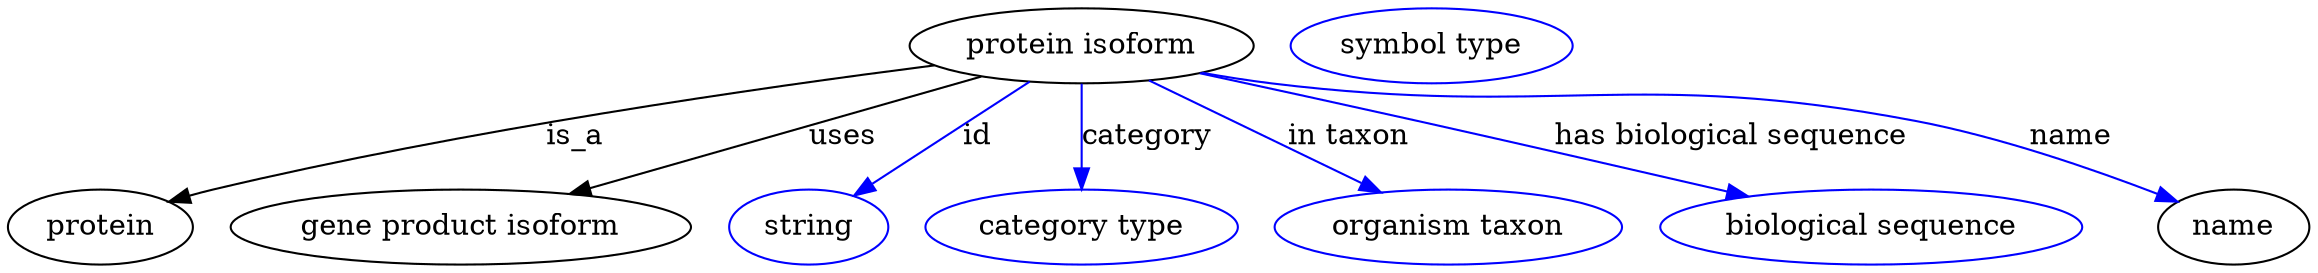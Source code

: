 digraph {
	graph [bb="0,0,897.29,123"];
	node [label="\N"];
	"protein isoform"	[height=0.5,
		label="protein isoform",
		pos="419.75,105",
		width=1.8234];
	protein	[height=0.5,
		pos="35.747,18",
		width=0.99297];
	"protein isoform" -> protein	[label=is_a,
		lp="221.75,61.5",
		pos="e,62.634,29.974 363.59,95.62 295.79,84.845 178.69,64.118 80.747,36 77.962,35.201 75.106,34.306 72.249,33.356"];
	"gene product isoform"	[height=0.5,
		pos="176.75,18",
		width=2.4192];
	"protein isoform" -> "gene product isoform"	[label=uses,
		lp="325.75,61.5",
		pos="e,219.06,33.799 380.97,90.438 339.78,76.028 274.42,53.165 228.77,37.197"];
	id	[color=blue,
		height=0.5,
		label=string,
		pos="312.75,18",
		width=0.84854];
	"protein isoform" -> id	[color=blue,
		label=id,
		lp="378.25,61.5",
		pos="e,330.22,32.878 399.37,87.812 381.94,73.966 356.78,53.976 338.06,39.106",
		style=solid];
	category	[color=blue,
		height=0.5,
		label="category type",
		pos="419.75,18",
		width=1.6249];
	"protein isoform" -> category	[color=blue,
		label=category,
		lp="443.25,61.5",
		pos="e,419.75,36.175 419.75,86.799 419.75,75.163 419.75,59.548 419.75,46.237",
		style=solid];
	"in taxon"	[color=blue,
		height=0.5,
		label="organism taxon",
		pos="561.75,18",
		width=1.8234];
	"protein isoform" -> "in taxon"	[color=blue,
		label="in taxon",
		lp="522.25,61.5",
		pos="e,535.39,34.779 445.79,88.41 468.47,74.836 501.54,55.04 526.56,40.06",
		style=solid];
	"has biological sequence"	[color=blue,
		height=0.5,
		label="biological sequence",
		pos="725.75,18",
		width=2.2387];
	"protein isoform" -> "has biological sequence"	[color=blue,
		label="has biological sequence",
		lp="667.75,61.5",
		pos="e,678.08,32.61 464.85,91.885 489.63,85.198 520.9,76.71 548.75,69 588.66,57.948 633.56,45.261 668.15,35.432",
		style=solid];
	name	[height=0.5,
		pos="866.75,18",
		width=0.84854];
	"protein isoform" -> name	[color=blue,
		label=name,
		lp="799.25,61.5",
		pos="e,843.9,30.153 466.12,92.213 475.23,90.219 484.75,88.358 493.75,87 600.83,70.83 631.07,92.692 736.75,69 771.27,61.26 808.79,46.035 \
834.61,34.41",
		style=solid];
	"macromolecular machine_name"	[color=blue,
		height=0.5,
		label="symbol type",
		pos="557.75,105",
		width=1.5165];
}
